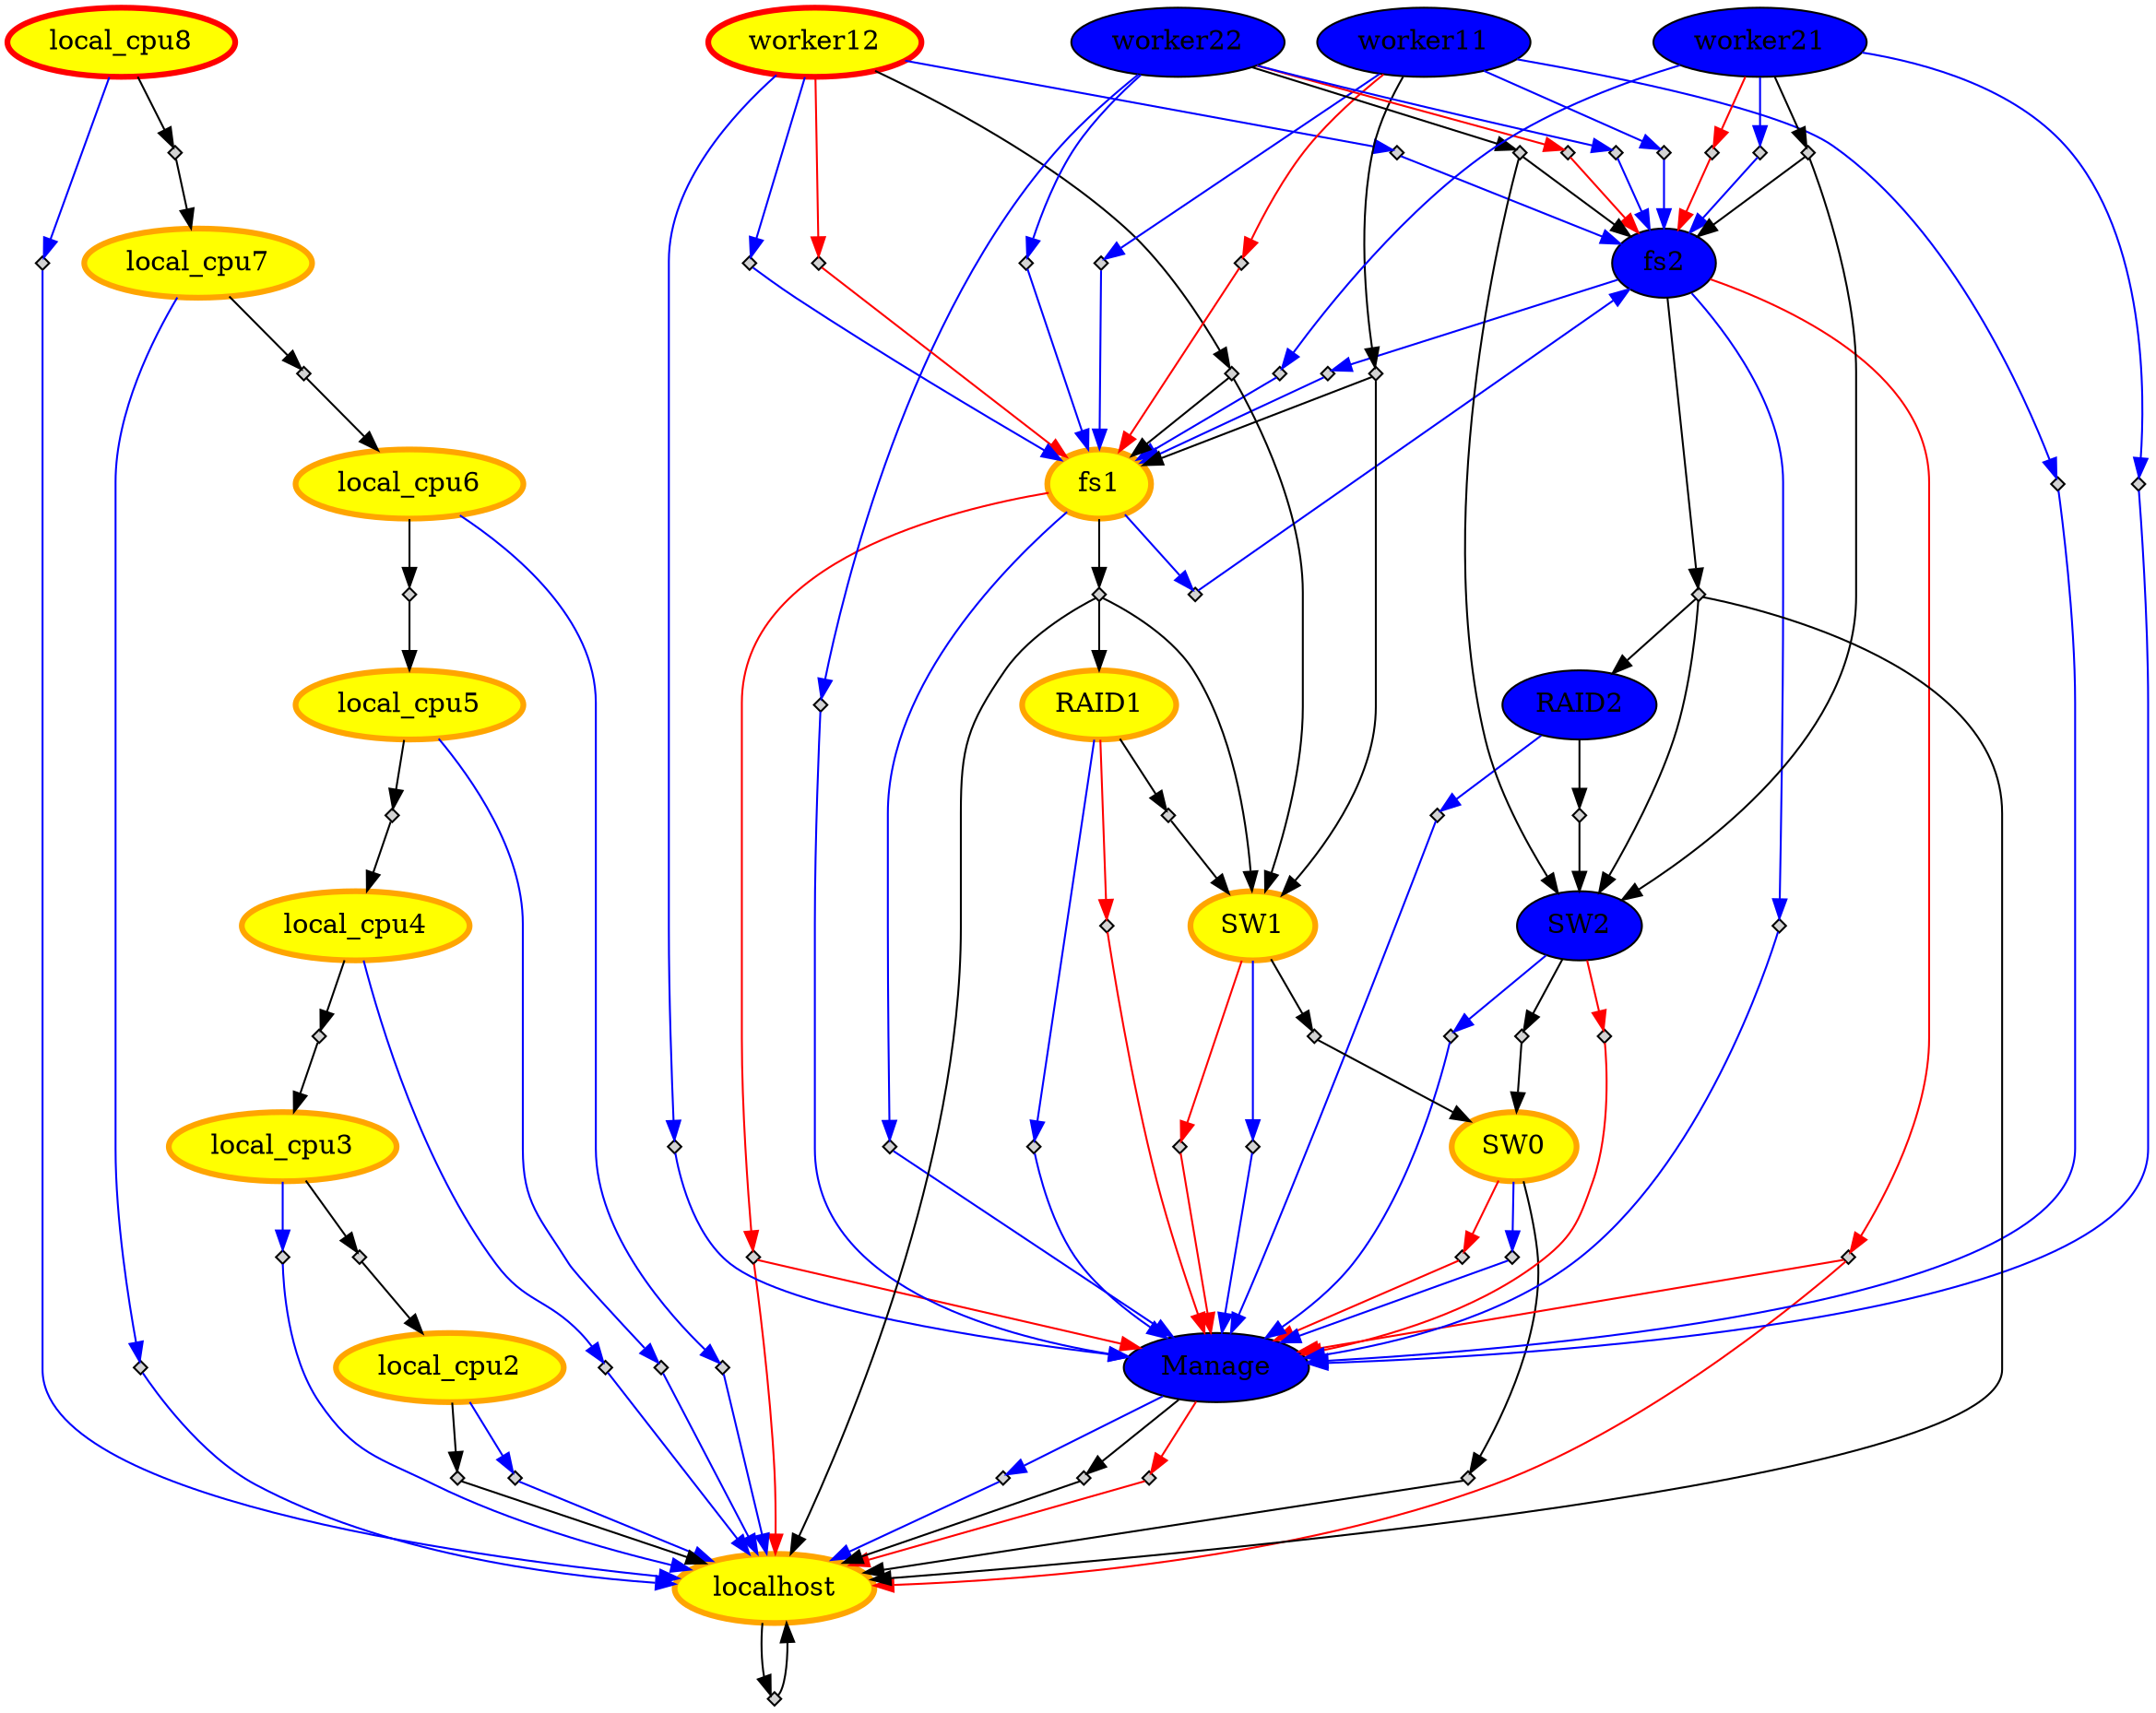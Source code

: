 digraph CN { 
"local_cpu8" [style="filled"	 color=red, penwidth=3, fillcolor= yellow] ;
"local_cpu4" [style="filled"	 color=orange, penwidth=3, fillcolor= yellow] ;
"local_cpu5" [style="filled"	 color=orange, penwidth=3, fillcolor= yellow] ;
"local_cpu6" [style="filled"	 color=orange, penwidth=3, fillcolor= yellow] ;
"local_cpu7" [style="filled"	 color=orange, penwidth=3, fillcolor= yellow] ;
"local_cpu2" [style="filled"	 color=orange, penwidth=3, fillcolor= yellow] ;
"local_cpu3" [style="filled"	 color=orange, penwidth=3, fillcolor= yellow] ;
"RAID1" [style="filled"	 color=orange, penwidth=3, fillcolor= yellow] ;
"worker12" [style="filled"	 color=red, penwidth=3, fillcolor= yellow] ;
"Manage" [style="filled"	 color=black, fillcolor= blue] ;
"fs1" [style="filled"	 color=orange, penwidth=3, fillcolor= yellow] ;
"fs2" [style="filled"	 color=black, fillcolor= blue] ;
"worker11" [style="filled"	 color=black, fillcolor= blue] ;
"worker22" [style="filled"	 color=black, fillcolor= blue] ;
"RAID2" [style="filled"	 color=black, fillcolor= blue] ;
"SW1" [style="filled"	 color=orange, penwidth=3, fillcolor= yellow] ;
"SW0" [style="filled"	 color=orange, penwidth=3, fillcolor= yellow] ;
"SW2" [style="filled"	 color=black, fillcolor= blue] ;
"worker21" [style="filled"	 color=black, fillcolor= blue] ;
"localhost" [style="filled"	 color=orange, penwidth=3, fillcolor= yellow] ;
"RAID1" -> "OR:ON:RAID10" [color=red];
"OR:ON:RAID10" [shape=diamond, style=filled, label="", height=.1, width=.1];
   "OR:ON:RAID10" -> "Manage" [color=red];
"Manage" -> "OR:ON:Manage0" [color=red];
"OR:ON:Manage0" [shape=diamond, style=filled, label="", height=.1, width=.1];
   "OR:ON:Manage0" -> "localhost" [color=red];
"fs1" -> "OR:ON:fs10" [color=red];
"OR:ON:fs10" [shape=diamond, style=filled, label="", height=.1, width=.1];
   "OR:ON:fs10" -> "localhost" [color=red];
"OR:ON:fs10" -> "Manage" [color=red];
"fs2" -> "OR:ON:fs20" [color=red];
"OR:ON:fs20" [shape=diamond, style=filled, label="", height=.1, width=.1];
   "OR:ON:fs20" -> "localhost" [color=red];
"OR:ON:fs20" -> "Manage" [color=red];
"worker11" -> "OR:ON:worker110" [color=red];
"OR:ON:worker110" [shape=diamond, style=filled, label="", height=.1, width=.1];
   "OR:ON:worker110" -> "fs1" [color=red];
"worker12" -> "OR:ON:worker120" [color=red];
"OR:ON:worker120" [shape=diamond, style=filled, label="", height=.1, width=.1];
   "OR:ON:worker120" -> "fs1" [color=red];
"SW1" -> "OR:ON:SW10" [color=red];
"OR:ON:SW10" [shape=diamond, style=filled, label="", height=.1, width=.1];
   "OR:ON:SW10" -> "Manage" [color=red];
"SW0" -> "OR:ON:SW00" [color=red];
"OR:ON:SW00" [shape=diamond, style=filled, label="", height=.1, width=.1];
   "OR:ON:SW00" -> "Manage" [color=red];
"SW2" -> "OR:ON:SW20" [color=red];
"OR:ON:SW20" [shape=diamond, style=filled, label="", height=.1, width=.1];
   "OR:ON:SW20" -> "Manage" [color=red];
"worker21" -> "OR:ON:worker210" [color=red];
"OR:ON:worker210" [shape=diamond, style=filled, label="", height=.1, width=.1];
   "OR:ON:worker210" -> "fs2" [color=red];
"worker22" -> "OR:ON:worker220" [color=red];
"OR:ON:worker220" [shape=diamond, style=filled, label="", height=.1, width=.1];
   "OR:ON:worker220" -> "fs2" [color=red];
"local_cpu8" -> "OR:OFF:local_cpu80" [color=blue];
"OR:OFF:local_cpu80" [shape=diamond, style=filled, label="", height=.1, width=.1];
   "OR:OFF:local_cpu80" -> "localhost" [color=blue] ;
"local_cpu4" -> "OR:OFF:local_cpu40" [color=blue];
"OR:OFF:local_cpu40" [shape=diamond, style=filled, label="", height=.1, width=.1];
   "OR:OFF:local_cpu40" -> "localhost" [color=blue] ;
"local_cpu5" -> "OR:OFF:local_cpu50" [color=blue];
"OR:OFF:local_cpu50" [shape=diamond, style=filled, label="", height=.1, width=.1];
   "OR:OFF:local_cpu50" -> "localhost" [color=blue] ;
"local_cpu6" -> "OR:OFF:local_cpu60" [color=blue];
"OR:OFF:local_cpu60" [shape=diamond, style=filled, label="", height=.1, width=.1];
   "OR:OFF:local_cpu60" -> "localhost" [color=blue] ;
"local_cpu7" -> "OR:OFF:local_cpu70" [color=blue];
"OR:OFF:local_cpu70" [shape=diamond, style=filled, label="", height=.1, width=.1];
   "OR:OFF:local_cpu70" -> "localhost" [color=blue] ;
"local_cpu2" -> "OR:OFF:local_cpu20" [color=blue];
"OR:OFF:local_cpu20" [shape=diamond, style=filled, label="", height=.1, width=.1];
   "OR:OFF:local_cpu20" -> "localhost" [color=blue] ;
"local_cpu3" -> "OR:OFF:local_cpu30" [color=blue];
"OR:OFF:local_cpu30" [shape=diamond, style=filled, label="", height=.1, width=.1];
   "OR:OFF:local_cpu30" -> "localhost" [color=blue] ;
"RAID1" -> "OR:OFF:RAID10" [color=blue];
"OR:OFF:RAID10" [shape=diamond, style=filled, label="", height=.1, width=.1];
   "OR:OFF:RAID10" -> "Manage" [color=blue] ;
"worker12" -> "OR:OFF:worker120" [color=blue];
"OR:OFF:worker120" [shape=diamond, style=filled, label="", height=.1, width=.1];
   "OR:OFF:worker120" -> "fs1" [color=blue] ;
"worker12" -> "OR:OFF:worker121" [color=blue];
"OR:OFF:worker121" [shape=diamond, style=filled, label="", height=.1, width=.1];
   "OR:OFF:worker121" -> "fs2" [color=blue] ;
"worker12" -> "OR:OFF:worker122" [color=blue];
"OR:OFF:worker122" [shape=diamond, style=filled, label="", height=.1, width=.1];
   "OR:OFF:worker122" -> "Manage" [color=blue] ;
"Manage" -> "OR:OFF:Manage0" [color=blue];
"OR:OFF:Manage0" [shape=diamond, style=filled, label="", height=.1, width=.1];
   "OR:OFF:Manage0" -> "localhost" [color=blue] ;
"fs1" -> "OR:OFF:fs10" [color=blue];
"OR:OFF:fs10" [shape=diamond, style=filled, label="", height=.1, width=.1];
   "OR:OFF:fs10" -> "fs2" [color=blue] ;
"fs1" -> "OR:OFF:fs11" [color=blue];
"OR:OFF:fs11" [shape=diamond, style=filled, label="", height=.1, width=.1];
   "OR:OFF:fs11" -> "Manage" [color=blue] ;
"fs2" -> "OR:OFF:fs20" [color=blue];
"OR:OFF:fs20" [shape=diamond, style=filled, label="", height=.1, width=.1];
   "OR:OFF:fs20" -> "fs1" [color=blue] ;
"fs2" -> "OR:OFF:fs21" [color=blue];
"OR:OFF:fs21" [shape=diamond, style=filled, label="", height=.1, width=.1];
   "OR:OFF:fs21" -> "Manage" [color=blue] ;
"worker11" -> "OR:OFF:worker110" [color=blue];
"OR:OFF:worker110" [shape=diamond, style=filled, label="", height=.1, width=.1];
   "OR:OFF:worker110" -> "fs1" [color=blue] ;
"worker11" -> "OR:OFF:worker111" [color=blue];
"OR:OFF:worker111" [shape=diamond, style=filled, label="", height=.1, width=.1];
   "OR:OFF:worker111" -> "fs2" [color=blue] ;
"worker11" -> "OR:OFF:worker112" [color=blue];
"OR:OFF:worker112" [shape=diamond, style=filled, label="", height=.1, width=.1];
   "OR:OFF:worker112" -> "Manage" [color=blue] ;
"RAID2" -> "OR:OFF:RAID20" [color=blue];
"OR:OFF:RAID20" [shape=diamond, style=filled, label="", height=.1, width=.1];
   "OR:OFF:RAID20" -> "Manage" [color=blue] ;
"SW1" -> "OR:OFF:SW10" [color=blue];
"OR:OFF:SW10" [shape=diamond, style=filled, label="", height=.1, width=.1];
   "OR:OFF:SW10" -> "Manage" [color=blue] ;
"SW0" -> "OR:OFF:SW00" [color=blue];
"OR:OFF:SW00" [shape=diamond, style=filled, label="", height=.1, width=.1];
   "OR:OFF:SW00" -> "Manage" [color=blue] ;
"SW2" -> "OR:OFF:SW20" [color=blue];
"OR:OFF:SW20" [shape=diamond, style=filled, label="", height=.1, width=.1];
   "OR:OFF:SW20" -> "Manage" [color=blue] ;
"worker21" -> "OR:OFF:worker210" [color=blue];
"OR:OFF:worker210" [shape=diamond, style=filled, label="", height=.1, width=.1];
   "OR:OFF:worker210" -> "fs1" [color=blue] ;
"worker21" -> "OR:OFF:worker211" [color=blue];
"OR:OFF:worker211" [shape=diamond, style=filled, label="", height=.1, width=.1];
   "OR:OFF:worker211" -> "fs2" [color=blue] ;
"worker21" -> "OR:OFF:worker212" [color=blue];
"OR:OFF:worker212" [shape=diamond, style=filled, label="", height=.1, width=.1];
   "OR:OFF:worker212" -> "Manage" [color=blue] ;
"worker22" -> "OR:OFF:worker220" [color=blue];
"OR:OFF:worker220" [shape=diamond, style=filled, label="", height=.1, width=.1];
   "OR:OFF:worker220" -> "fs1" [color=blue] ;
"worker22" -> "OR:OFF:worker221" [color=blue];
"OR:OFF:worker221" [shape=diamond, style=filled, label="", height=.1, width=.1];
   "OR:OFF:worker221" -> "fs2" [color=blue] ;
"worker22" -> "OR:OFF:worker222" [color=blue];
"OR:OFF:worker222" [shape=diamond, style=filled, label="", height=.1, width=.1];
   "OR:OFF:worker222" -> "Manage" [color=blue] ;
"local_cpu8" -> "OR:RUN:local_cpu80";
"OR:RUN:local_cpu80" [shape=diamond, style=filled, label="", height=.1, width=.1];
   "OR:RUN:local_cpu80" -> "local_cpu7";
"local_cpu4" -> "OR:RUN:local_cpu40";
"OR:RUN:local_cpu40" [shape=diamond, style=filled, label="", height=.1, width=.1];
   "OR:RUN:local_cpu40" -> "local_cpu3";
"local_cpu5" -> "OR:RUN:local_cpu50";
"OR:RUN:local_cpu50" [shape=diamond, style=filled, label="", height=.1, width=.1];
   "OR:RUN:local_cpu50" -> "local_cpu4";
"local_cpu6" -> "OR:RUN:local_cpu60";
"OR:RUN:local_cpu60" [shape=diamond, style=filled, label="", height=.1, width=.1];
   "OR:RUN:local_cpu60" -> "local_cpu5";
"local_cpu7" -> "OR:RUN:local_cpu70";
"OR:RUN:local_cpu70" [shape=diamond, style=filled, label="", height=.1, width=.1];
   "OR:RUN:local_cpu70" -> "local_cpu6";
"local_cpu2" -> "OR:RUN:local_cpu20";
"OR:RUN:local_cpu20" [shape=diamond, style=filled, label="", height=.1, width=.1];
   "OR:RUN:local_cpu20" -> "localhost";
"local_cpu3" -> "OR:RUN:local_cpu30";
"OR:RUN:local_cpu30" [shape=diamond, style=filled, label="", height=.1, width=.1];
   "OR:RUN:local_cpu30" -> "local_cpu2";
"RAID1" -> "OR:RUN:RAID10";
"OR:RUN:RAID10" [shape=diamond, style=filled, label="", height=.1, width=.1];
   "OR:RUN:RAID10" -> "SW1";
"worker12" -> "OR:RUN:worker120";
"OR:RUN:worker120" [shape=diamond, style=filled, label="", height=.1, width=.1];
   "OR:RUN:worker120" -> "fs1";
"OR:RUN:worker120" -> "SW1";
"Manage" -> "OR:RUN:Manage0";
"OR:RUN:Manage0" [shape=diamond, style=filled, label="", height=.1, width=.1];
   "OR:RUN:Manage0" -> "localhost";
"fs1" -> "OR:RUN:fs10";
"OR:RUN:fs10" [shape=diamond, style=filled, label="", height=.1, width=.1];
   "OR:RUN:fs10" -> "localhost";
"OR:RUN:fs10" -> "RAID1";
"OR:RUN:fs10" -> "SW1";
"fs2" -> "OR:RUN:fs20";
"OR:RUN:fs20" [shape=diamond, style=filled, label="", height=.1, width=.1];
   "OR:RUN:fs20" -> "localhost";
"OR:RUN:fs20" -> "RAID2";
"OR:RUN:fs20" -> "SW2";
"worker11" -> "OR:RUN:worker110";
"OR:RUN:worker110" [shape=diamond, style=filled, label="", height=.1, width=.1];
   "OR:RUN:worker110" -> "fs1";
"OR:RUN:worker110" -> "SW1";
"worker22" -> "OR:RUN:worker220";
"OR:RUN:worker220" [shape=diamond, style=filled, label="", height=.1, width=.1];
   "OR:RUN:worker220" -> "fs2";
"OR:RUN:worker220" -> "SW2";
"RAID2" -> "OR:RUN:RAID20";
"OR:RUN:RAID20" [shape=diamond, style=filled, label="", height=.1, width=.1];
   "OR:RUN:RAID20" -> "SW2";
"SW1" -> "OR:RUN:SW10";
"OR:RUN:SW10" [shape=diamond, style=filled, label="", height=.1, width=.1];
   "OR:RUN:SW10" -> "SW0";
"SW0" -> "OR:RUN:SW00";
"OR:RUN:SW00" [shape=diamond, style=filled, label="", height=.1, width=.1];
   "OR:RUN:SW00" -> "localhost";
"SW2" -> "OR:RUN:SW20";
"OR:RUN:SW20" [shape=diamond, style=filled, label="", height=.1, width=.1];
   "OR:RUN:SW20" -> "SW0";
"worker21" -> "OR:RUN:worker210";
"OR:RUN:worker210" [shape=diamond, style=filled, label="", height=.1, width=.1];
   "OR:RUN:worker210" -> "fs2";
"OR:RUN:worker210" -> "SW2";
"localhost" -> "OR:RUN:localhost0";
"OR:RUN:localhost0" [shape=diamond, style=filled, label="", height=.1, width=.1];
   "OR:RUN:localhost0" -> "localhost";
}
